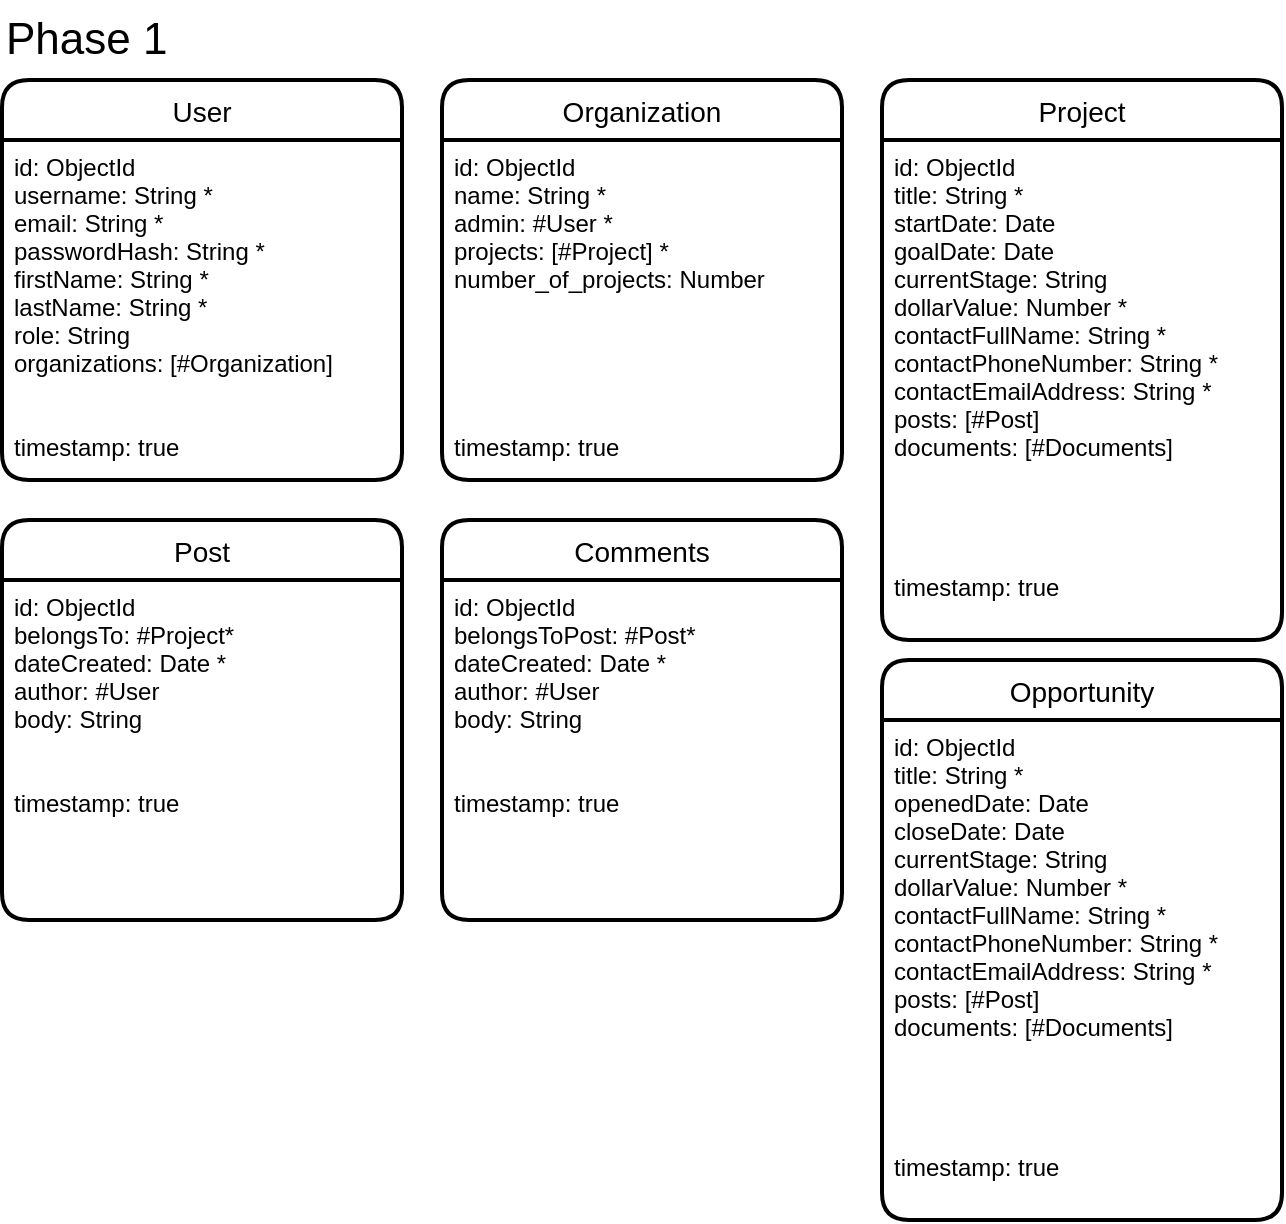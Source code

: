 <mxfile version="14.9.2" type="github">
  <diagram id="DzUIId4ll-ulbjkrfadN" name="Page-1">
    <mxGraphModel dx="571" dy="415" grid="1" gridSize="10" guides="1" tooltips="1" connect="1" arrows="1" fold="1" page="1" pageScale="1" pageWidth="850" pageHeight="1100" math="0" shadow="0">
      <root>
        <mxCell id="0" />
        <mxCell id="1" parent="0" />
        <mxCell id="I_L6hPFMJSKXvp4w5YZE-1" value="&lt;font style=&quot;font-size: 22px&quot;&gt;Phase 1&lt;/font&gt;" style="text;html=1;strokeColor=none;fillColor=none;align=left;verticalAlign=middle;whiteSpace=wrap;rounded=0;" parent="1" vertex="1">
          <mxGeometry x="40" width="150" height="40" as="geometry" />
        </mxCell>
        <mxCell id="I_L6hPFMJSKXvp4w5YZE-7" value="User" style="swimlane;childLayout=stackLayout;horizontal=1;startSize=30;horizontalStack=0;rounded=1;fontSize=14;fontStyle=0;strokeWidth=2;resizeParent=0;resizeLast=1;shadow=0;dashed=0;align=center;" parent="1" vertex="1">
          <mxGeometry x="40" y="40" width="200" height="200" as="geometry" />
        </mxCell>
        <mxCell id="I_L6hPFMJSKXvp4w5YZE-8" value="id: ObjectId&#xa;username: String *&#xa;email: String *&#xa;passwordHash: String *&#xa;firstName: String *&#xa;lastName: String *&#xa;role: String&#xa;organizations: [#Organization]&#xa;&#xa;&#xa;timestamp: true" style="align=left;strokeColor=none;fillColor=none;spacingLeft=4;fontSize=12;verticalAlign=top;resizable=0;rotatable=0;part=1;" parent="I_L6hPFMJSKXvp4w5YZE-7" vertex="1">
          <mxGeometry y="30" width="200" height="170" as="geometry" />
        </mxCell>
        <mxCell id="I_L6hPFMJSKXvp4w5YZE-9" value="Organization" style="swimlane;childLayout=stackLayout;horizontal=1;startSize=30;horizontalStack=0;rounded=1;fontSize=14;fontStyle=0;strokeWidth=2;resizeParent=0;resizeLast=1;shadow=0;dashed=0;align=center;" parent="1" vertex="1">
          <mxGeometry x="260" y="40" width="200" height="200" as="geometry" />
        </mxCell>
        <mxCell id="I_L6hPFMJSKXvp4w5YZE-10" value="id: ObjectId&#xa;name: String *&#xa;admin: #User *&#xa;projects: [#Project] *&#xa;number_of_projects: Number&#xa;&#xa;&#xa;&#xa;&#xa;&#xa;timestamp: true" style="align=left;strokeColor=none;fillColor=none;spacingLeft=4;fontSize=12;verticalAlign=top;resizable=0;rotatable=0;part=1;" parent="I_L6hPFMJSKXvp4w5YZE-9" vertex="1">
          <mxGeometry y="30" width="200" height="170" as="geometry" />
        </mxCell>
        <mxCell id="I_L6hPFMJSKXvp4w5YZE-16" value="Project" style="swimlane;childLayout=stackLayout;horizontal=1;startSize=30;horizontalStack=0;rounded=1;fontSize=14;fontStyle=0;strokeWidth=2;resizeParent=0;resizeLast=1;shadow=0;dashed=0;align=center;" parent="1" vertex="1">
          <mxGeometry x="480" y="40" width="200" height="280" as="geometry" />
        </mxCell>
        <mxCell id="I_L6hPFMJSKXvp4w5YZE-17" value="id: ObjectId&#xa;title: String *&#xa;startDate: Date&#xa;goalDate: Date&#xa;currentStage: String&#xa;dollarValue: Number *&#xa;contactFullName: String *&#xa;contactPhoneNumber: String *&#xa;contactEmailAddress: String *&#xa;posts: [#Post]&#xa;documents: [#Documents]&#xa;&#xa;&#xa;&#xa;&#xa;timestamp: true" style="align=left;strokeColor=none;fillColor=none;spacingLeft=4;fontSize=12;verticalAlign=top;resizable=0;rotatable=0;part=1;" parent="I_L6hPFMJSKXvp4w5YZE-16" vertex="1">
          <mxGeometry y="30" width="200" height="250" as="geometry" />
        </mxCell>
        <mxCell id="I_L6hPFMJSKXvp4w5YZE-18" value="Post" style="swimlane;childLayout=stackLayout;horizontal=1;startSize=30;horizontalStack=0;rounded=1;fontSize=14;fontStyle=0;strokeWidth=2;resizeParent=0;resizeLast=1;shadow=0;dashed=0;align=center;" parent="1" vertex="1">
          <mxGeometry x="40" y="260" width="200" height="200" as="geometry" />
        </mxCell>
        <mxCell id="I_L6hPFMJSKXvp4w5YZE-19" value="id: ObjectId&#xa;belongsTo: #Project*&#xa;dateCreated: Date *&#xa;author: #User&#xa;body: String&#xa;&#xa;&#xa;timestamp: true" style="align=left;strokeColor=none;fillColor=none;spacingLeft=4;fontSize=12;verticalAlign=top;resizable=0;rotatable=0;part=1;" parent="I_L6hPFMJSKXvp4w5YZE-18" vertex="1">
          <mxGeometry y="30" width="200" height="170" as="geometry" />
        </mxCell>
        <mxCell id="I_L6hPFMJSKXvp4w5YZE-20" value="Comments" style="swimlane;childLayout=stackLayout;horizontal=1;startSize=30;horizontalStack=0;rounded=1;fontSize=14;fontStyle=0;strokeWidth=2;resizeParent=0;resizeLast=1;shadow=0;dashed=0;align=center;" parent="1" vertex="1">
          <mxGeometry x="260" y="260" width="200" height="200" as="geometry" />
        </mxCell>
        <mxCell id="I_L6hPFMJSKXvp4w5YZE-21" value="id: ObjectId&#xa;belongsToPost: #Post*&#xa;dateCreated: Date *&#xa;author: #User&#xa;body: String&#xa;&#xa;&#xa;timestamp: true" style="align=left;strokeColor=none;fillColor=none;spacingLeft=4;fontSize=12;verticalAlign=top;resizable=0;rotatable=0;part=1;" parent="I_L6hPFMJSKXvp4w5YZE-20" vertex="1">
          <mxGeometry y="30" width="200" height="170" as="geometry" />
        </mxCell>
        <mxCell id="B4_hM_h811P-XngdZyrY-1" value="Opportunity" style="swimlane;childLayout=stackLayout;horizontal=1;startSize=30;horizontalStack=0;rounded=1;fontSize=14;fontStyle=0;strokeWidth=2;resizeParent=0;resizeLast=1;shadow=0;dashed=0;align=center;" vertex="1" parent="1">
          <mxGeometry x="480" y="330" width="200" height="280" as="geometry" />
        </mxCell>
        <mxCell id="B4_hM_h811P-XngdZyrY-2" value="id: ObjectId&#xa;title: String *&#xa;openedDate: Date&#xa;closeDate: Date&#xa;currentStage: String&#xa;dollarValue: Number *&#xa;contactFullName: String *&#xa;contactPhoneNumber: String *&#xa;contactEmailAddress: String *&#xa;posts: [#Post]&#xa;documents: [#Documents]&#xa;&#xa;&#xa;&#xa;&#xa;timestamp: true" style="align=left;strokeColor=none;fillColor=none;spacingLeft=4;fontSize=12;verticalAlign=top;resizable=0;rotatable=0;part=1;" vertex="1" parent="B4_hM_h811P-XngdZyrY-1">
          <mxGeometry y="30" width="200" height="250" as="geometry" />
        </mxCell>
      </root>
    </mxGraphModel>
  </diagram>
</mxfile>
